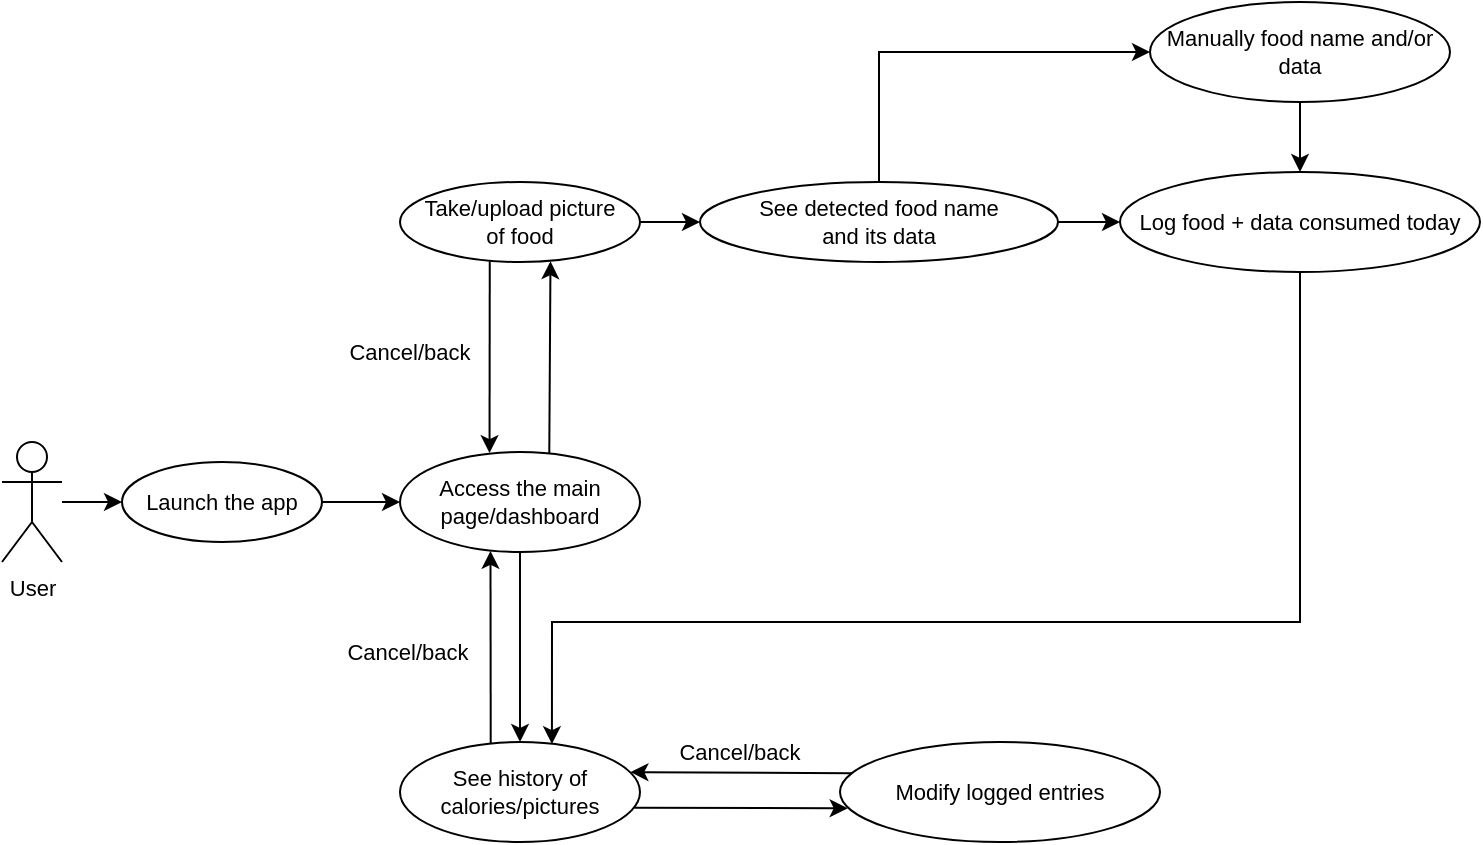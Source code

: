 <mxfile version="21.7.1" type="github">
  <diagram name="Page-1" id="LvjpsSYiFBj9zBLGzPmu">
    <mxGraphModel dx="925" dy="489" grid="1" gridSize="10" guides="1" tooltips="1" connect="1" arrows="1" fold="1" page="1" pageScale="1" pageWidth="827" pageHeight="1169" math="0" shadow="0">
      <root>
        <mxCell id="0" />
        <mxCell id="1" parent="0" />
        <mxCell id="Urzz401wbMbn4Pt66lUd-5" style="edgeStyle=orthogonalEdgeStyle;rounded=0;orthogonalLoop=1;jettySize=auto;html=1;entryX=0;entryY=0.5;entryDx=0;entryDy=0;fontSize=11;" parent="1" source="Urzz401wbMbn4Pt66lUd-2" target="Urzz401wbMbn4Pt66lUd-4" edge="1">
          <mxGeometry relative="1" as="geometry" />
        </mxCell>
        <mxCell id="Urzz401wbMbn4Pt66lUd-2" value="User" style="shape=umlActor;verticalLabelPosition=bottom;verticalAlign=top;html=1;outlineConnect=0;fontSize=11;" parent="1" vertex="1">
          <mxGeometry x="21" y="290" width="30" height="60" as="geometry" />
        </mxCell>
        <mxCell id="vmRqja1-odZnFc-yADqm-6" style="edgeStyle=orthogonalEdgeStyle;rounded=0;orthogonalLoop=1;jettySize=auto;html=1;entryX=0;entryY=0.5;entryDx=0;entryDy=0;fontSize=11;" edge="1" parent="1" source="Urzz401wbMbn4Pt66lUd-4" target="vmRqja1-odZnFc-yADqm-2">
          <mxGeometry relative="1" as="geometry" />
        </mxCell>
        <mxCell id="Urzz401wbMbn4Pt66lUd-4" value="Launch the app" style="ellipse;whiteSpace=wrap;html=1;fontSize=11;" parent="1" vertex="1">
          <mxGeometry x="81" y="300" width="100" height="40" as="geometry" />
        </mxCell>
        <mxCell id="Urzz401wbMbn4Pt66lUd-12" style="edgeStyle=orthogonalEdgeStyle;rounded=0;orthogonalLoop=1;jettySize=auto;html=1;entryX=0;entryY=0.5;entryDx=0;entryDy=0;fontSize=11;" parent="1" source="Urzz401wbMbn4Pt66lUd-6" target="Urzz401wbMbn4Pt66lUd-11" edge="1">
          <mxGeometry relative="1" as="geometry" />
        </mxCell>
        <mxCell id="Urzz401wbMbn4Pt66lUd-6" value="Take/upload picture &lt;br&gt;of food" style="ellipse;whiteSpace=wrap;html=1;fontSize=11;" parent="1" vertex="1">
          <mxGeometry x="220" y="160" width="120" height="40" as="geometry" />
        </mxCell>
        <mxCell id="Urzz401wbMbn4Pt66lUd-7" value="See history of calories/pictures" style="ellipse;whiteSpace=wrap;html=1;fontSize=11;" parent="1" vertex="1">
          <mxGeometry x="220" y="440" width="120" height="50" as="geometry" />
        </mxCell>
        <mxCell id="Urzz401wbMbn4Pt66lUd-16" style="edgeStyle=orthogonalEdgeStyle;rounded=0;orthogonalLoop=1;jettySize=auto;html=1;entryX=0;entryY=0.5;entryDx=0;entryDy=0;fontSize=11;" parent="1" source="Urzz401wbMbn4Pt66lUd-11" target="Urzz401wbMbn4Pt66lUd-13" edge="1">
          <mxGeometry relative="1" as="geometry">
            <mxPoint x="590" y="95" as="targetPoint" />
            <Array as="points">
              <mxPoint x="460" y="95" />
            </Array>
          </mxGeometry>
        </mxCell>
        <mxCell id="Urzz401wbMbn4Pt66lUd-19" style="edgeStyle=orthogonalEdgeStyle;rounded=0;orthogonalLoop=1;jettySize=auto;html=1;entryX=0;entryY=0.5;entryDx=0;entryDy=0;fontSize=11;" parent="1" source="Urzz401wbMbn4Pt66lUd-11" target="Urzz401wbMbn4Pt66lUd-17" edge="1">
          <mxGeometry relative="1" as="geometry" />
        </mxCell>
        <mxCell id="Urzz401wbMbn4Pt66lUd-11" value="See detected food name &lt;br style=&quot;font-size: 11px;&quot;&gt;and its data" style="ellipse;whiteSpace=wrap;html=1;fontSize=11;" parent="1" vertex="1">
          <mxGeometry x="370" y="160" width="179" height="40" as="geometry" />
        </mxCell>
        <mxCell id="vmRqja1-odZnFc-yADqm-32" style="edgeStyle=orthogonalEdgeStyle;rounded=0;orthogonalLoop=1;jettySize=auto;html=1;entryX=0.5;entryY=0;entryDx=0;entryDy=0;" edge="1" parent="1" source="Urzz401wbMbn4Pt66lUd-13" target="Urzz401wbMbn4Pt66lUd-17">
          <mxGeometry relative="1" as="geometry" />
        </mxCell>
        <mxCell id="Urzz401wbMbn4Pt66lUd-13" value="Manually food name and/or data" style="ellipse;whiteSpace=wrap;html=1;fontSize=11;" parent="1" vertex="1">
          <mxGeometry x="595" y="70" width="150" height="50" as="geometry" />
        </mxCell>
        <mxCell id="Urzz401wbMbn4Pt66lUd-17" value="Log food + data consumed today" style="ellipse;whiteSpace=wrap;html=1;fontSize=11;" parent="1" vertex="1">
          <mxGeometry x="580" y="155" width="180" height="50" as="geometry" />
        </mxCell>
        <mxCell id="Urzz401wbMbn4Pt66lUd-20" value="Modify logged entries" style="ellipse;whiteSpace=wrap;html=1;fontSize=11;" parent="1" vertex="1">
          <mxGeometry x="440" y="440" width="160" height="50" as="geometry" />
        </mxCell>
        <mxCell id="vmRqja1-odZnFc-yADqm-2" value="Access the main page/dashboard" style="ellipse;whiteSpace=wrap;html=1;fontSize=11;" vertex="1" parent="1">
          <mxGeometry x="220" y="295" width="120" height="50" as="geometry" />
        </mxCell>
        <mxCell id="vmRqja1-odZnFc-yADqm-17" value="" style="endArrow=classic;html=1;rounded=0;exitX=0.622;exitY=0.019;exitDx=0;exitDy=0;entryX=0.627;entryY=0.99;entryDx=0;entryDy=0;exitPerimeter=0;entryPerimeter=0;fontSize=11;" edge="1" parent="1" source="vmRqja1-odZnFc-yADqm-2" target="Urzz401wbMbn4Pt66lUd-6">
          <mxGeometry width="50" height="50" relative="1" as="geometry">
            <mxPoint x="260" y="220" as="sourcePoint" />
            <mxPoint x="310" y="170" as="targetPoint" />
          </mxGeometry>
        </mxCell>
        <mxCell id="vmRqja1-odZnFc-yADqm-18" value="" style="endArrow=classic;html=1;rounded=0;exitX=0.374;exitY=0.994;exitDx=0;exitDy=0;entryX=0.373;entryY=0.011;entryDx=0;entryDy=0;exitPerimeter=0;entryPerimeter=0;fontSize=11;" edge="1" parent="1" source="Urzz401wbMbn4Pt66lUd-6" target="vmRqja1-odZnFc-yADqm-2">
          <mxGeometry width="50" height="50" relative="1" as="geometry">
            <mxPoint x="260" y="260" as="sourcePoint" />
            <mxPoint x="310" y="210" as="targetPoint" />
          </mxGeometry>
        </mxCell>
        <mxCell id="vmRqja1-odZnFc-yADqm-19" value="Cancel/back" style="text;html=1;strokeColor=none;fillColor=none;align=center;verticalAlign=middle;whiteSpace=wrap;rounded=0;fontSize=11;" vertex="1" parent="1">
          <mxGeometry x="200" y="240" width="50" height="9" as="geometry" />
        </mxCell>
        <mxCell id="vmRqja1-odZnFc-yADqm-20" value="" style="endArrow=classic;html=1;rounded=0;exitX=0.5;exitY=1;exitDx=0;exitDy=0;entryX=0.5;entryY=0;entryDx=0;entryDy=0;fontSize=11;" edge="1" parent="1" source="vmRqja1-odZnFc-yADqm-2" target="Urzz401wbMbn4Pt66lUd-7">
          <mxGeometry width="50" height="50" relative="1" as="geometry">
            <mxPoint x="310" y="370" as="sourcePoint" />
            <mxPoint x="360" y="320" as="targetPoint" />
          </mxGeometry>
        </mxCell>
        <mxCell id="vmRqja1-odZnFc-yADqm-21" value="" style="endArrow=classic;html=1;rounded=0;exitX=0.378;exitY=0.013;exitDx=0;exitDy=0;entryX=0.377;entryY=0.989;entryDx=0;entryDy=0;exitPerimeter=0;entryPerimeter=0;fontSize=11;" edge="1" parent="1" source="Urzz401wbMbn4Pt66lUd-7" target="vmRqja1-odZnFc-yADqm-2">
          <mxGeometry width="50" height="50" relative="1" as="geometry">
            <mxPoint x="290" y="355" as="sourcePoint" />
            <mxPoint x="290" y="450" as="targetPoint" />
          </mxGeometry>
        </mxCell>
        <mxCell id="vmRqja1-odZnFc-yADqm-22" value="Cancel/back" style="text;html=1;strokeColor=none;fillColor=none;align=center;verticalAlign=middle;whiteSpace=wrap;rounded=0;fontSize=11;" vertex="1" parent="1">
          <mxGeometry x="200" y="390" width="48" height="10" as="geometry" />
        </mxCell>
        <mxCell id="vmRqja1-odZnFc-yADqm-27" value="" style="endArrow=classic;html=1;rounded=0;exitX=0.038;exitY=0.312;exitDx=0;exitDy=0;exitPerimeter=0;entryX=0.96;entryY=0.301;entryDx=0;entryDy=0;entryPerimeter=0;fontSize=11;" edge="1" parent="1" source="Urzz401wbMbn4Pt66lUd-20" target="Urzz401wbMbn4Pt66lUd-7">
          <mxGeometry width="50" height="50" relative="1" as="geometry">
            <mxPoint x="450" y="450" as="sourcePoint" />
            <mxPoint x="500" y="400" as="targetPoint" />
          </mxGeometry>
        </mxCell>
        <mxCell id="vmRqja1-odZnFc-yADqm-28" value="" style="endArrow=classic;html=1;rounded=0;exitX=0.976;exitY=0.658;exitDx=0;exitDy=0;exitPerimeter=0;entryX=0.024;entryY=0.663;entryDx=0;entryDy=0;entryPerimeter=0;fontSize=11;" edge="1" parent="1" source="Urzz401wbMbn4Pt66lUd-7" target="Urzz401wbMbn4Pt66lUd-20">
          <mxGeometry width="50" height="50" relative="1" as="geometry">
            <mxPoint x="457" y="466" as="sourcePoint" />
            <mxPoint x="345" y="465" as="targetPoint" />
          </mxGeometry>
        </mxCell>
        <mxCell id="vmRqja1-odZnFc-yADqm-29" value="Cancel/back" style="text;html=1;strokeColor=none;fillColor=none;align=center;verticalAlign=middle;whiteSpace=wrap;rounded=0;fontSize=11;" vertex="1" parent="1">
          <mxGeometry x="360" y="430" width="60" height="30" as="geometry" />
        </mxCell>
        <mxCell id="vmRqja1-odZnFc-yADqm-30" value="" style="endArrow=classic;html=1;rounded=0;exitX=0.5;exitY=1;exitDx=0;exitDy=0;entryX=0.633;entryY=0.021;entryDx=0;entryDy=0;entryPerimeter=0;fontSize=11;" edge="1" parent="1" source="Urzz401wbMbn4Pt66lUd-17" target="Urzz401wbMbn4Pt66lUd-7">
          <mxGeometry width="50" height="50" relative="1" as="geometry">
            <mxPoint x="390" y="350" as="sourcePoint" />
            <mxPoint x="440" y="300" as="targetPoint" />
            <Array as="points">
              <mxPoint x="670" y="380" />
              <mxPoint x="296" y="380" />
            </Array>
          </mxGeometry>
        </mxCell>
      </root>
    </mxGraphModel>
  </diagram>
</mxfile>
